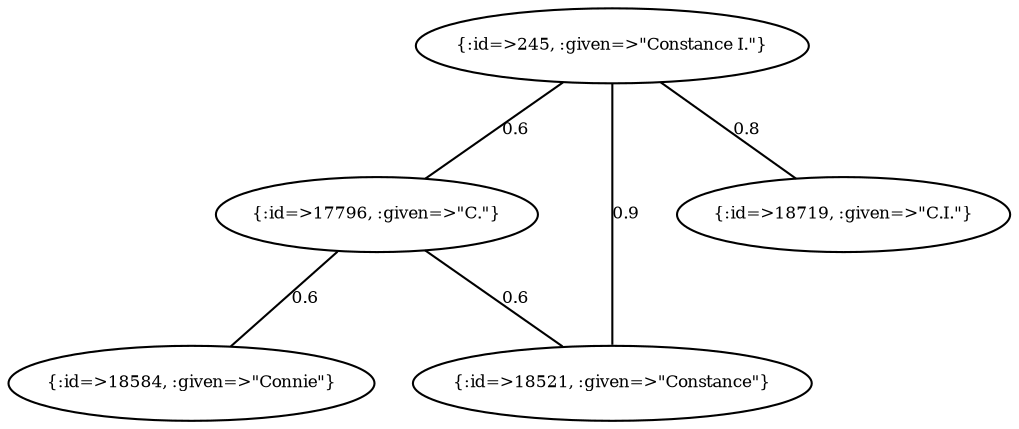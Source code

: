 graph Collector__WeightedGraph {
    "{:id=>245, :given=>\"Constance I.\"}" [
        fontsize = 8,
        label = "{:id=>245, :given=>\"Constance I.\"}"
    ]

    "{:id=>17796, :given=>\"C.\"}" [
        fontsize = 8,
        label = "{:id=>17796, :given=>\"C.\"}"
    ]

    "{:id=>18521, :given=>\"Constance\"}" [
        fontsize = 8,
        label = "{:id=>18521, :given=>\"Constance\"}"
    ]

    "{:id=>18584, :given=>\"Connie\"}" [
        fontsize = 8,
        label = "{:id=>18584, :given=>\"Connie\"}"
    ]

    "{:id=>18719, :given=>\"C.I.\"}" [
        fontsize = 8,
        label = "{:id=>18719, :given=>\"C.I.\"}"
    ]

    "{:id=>245, :given=>\"Constance I.\"}" -- "{:id=>17796, :given=>\"C.\"}" [
        fontsize = 8,
        label = 0.6
    ]

    "{:id=>245, :given=>\"Constance I.\"}" -- "{:id=>18521, :given=>\"Constance\"}" [
        fontsize = 8,
        label = 0.9
    ]

    "{:id=>245, :given=>\"Constance I.\"}" -- "{:id=>18719, :given=>\"C.I.\"}" [
        fontsize = 8,
        label = 0.8
    ]

    "{:id=>17796, :given=>\"C.\"}" -- "{:id=>18521, :given=>\"Constance\"}" [
        fontsize = 8,
        label = 0.6
    ]

    "{:id=>17796, :given=>\"C.\"}" -- "{:id=>18584, :given=>\"Connie\"}" [
        fontsize = 8,
        label = 0.6
    ]
}
